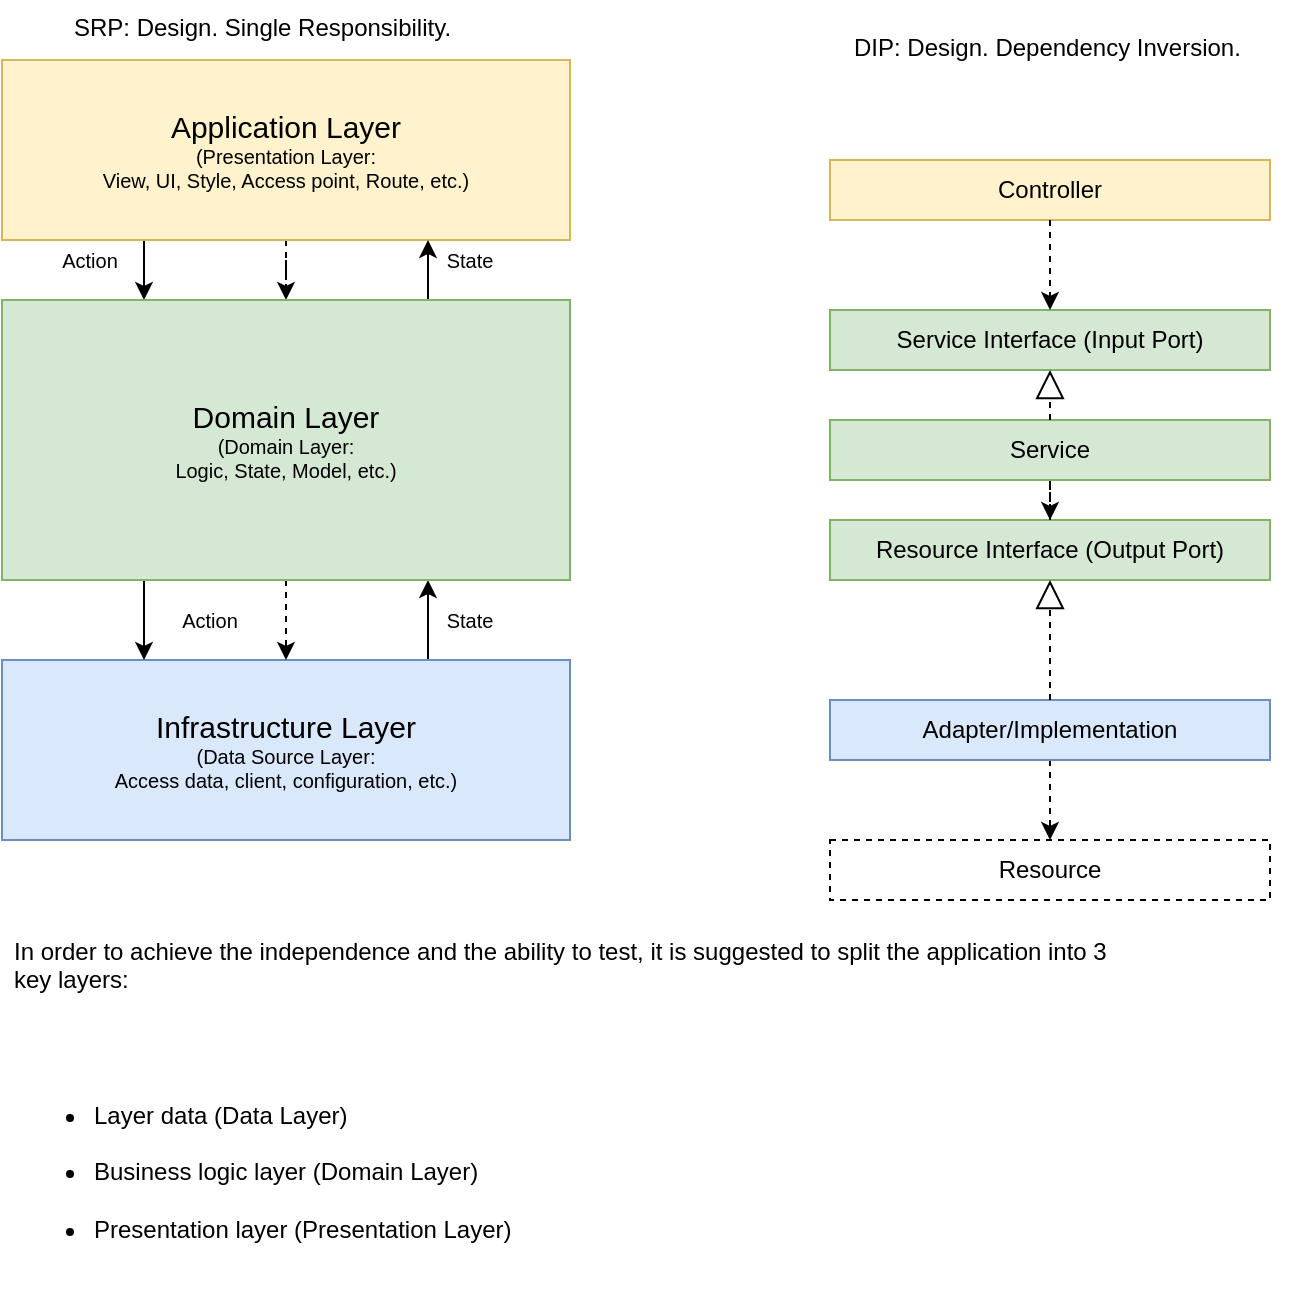 <mxfile version="15.2.7" type="google" pages="4"><diagram id="xt_N5UVWggiaPF8NVmbv" name="Layers"><mxGraphModel dx="995" dy="730" grid="1" gridSize="10" guides="1" tooltips="1" connect="1" arrows="1" fold="1" page="1" pageScale="1" pageWidth="827" pageHeight="1169" math="0" shadow="0"><root><mxCell id="mdsEqGerhkpNmshNayvn-0"/><mxCell id="mdsEqGerhkpNmshNayvn-1" parent="mdsEqGerhkpNmshNayvn-0"/><mxCell id="nj3P4_GdhojwdbULyj5I-1" style="edgeStyle=orthogonalEdgeStyle;rounded=0;orthogonalLoop=1;jettySize=auto;html=1;exitX=0.25;exitY=1;exitDx=0;exitDy=0;entryX=0.25;entryY=0;entryDx=0;entryDy=0;fontSize=10;fontColor=#000000;endArrow=classic;endFill=1;" parent="mdsEqGerhkpNmshNayvn-1" source="mdsEqGerhkpNmshNayvn-2" target="mdsEqGerhkpNmshNayvn-4" edge="1"><mxGeometry relative="1" as="geometry"/></mxCell><mxCell id="Rvn5e6XBJrNfSQ3FfMcw-1" style="edgeStyle=orthogonalEdgeStyle;rounded=0;orthogonalLoop=1;jettySize=auto;html=1;entryX=0.5;entryY=0;entryDx=0;entryDy=0;dashed=1;" parent="mdsEqGerhkpNmshNayvn-1" source="mdsEqGerhkpNmshNayvn-2" target="mdsEqGerhkpNmshNayvn-4" edge="1"><mxGeometry relative="1" as="geometry"/></mxCell><mxCell id="mdsEqGerhkpNmshNayvn-2" value="&lt;font style=&quot;font-size: 15px&quot;&gt;Application Layer&lt;/font&gt;&lt;br&gt;(Presentation Layer:&lt;br&gt;View, UI, Style, Access point, Route, etc.)" style="rounded=0;whiteSpace=wrap;html=1;fontSize=10;fillColor=#fff2cc;strokeColor=#d6b656;" parent="mdsEqGerhkpNmshNayvn-1" vertex="1"><mxGeometry x="46" y="40" width="284" height="90" as="geometry"/></mxCell><mxCell id="nj3P4_GdhojwdbULyj5I-7" style="edgeStyle=orthogonalEdgeStyle;rounded=0;orthogonalLoop=1;jettySize=auto;html=1;exitX=0.75;exitY=0;exitDx=0;exitDy=0;entryX=0.75;entryY=1;entryDx=0;entryDy=0;fontSize=10;fontColor=#000000;endArrow=classic;endFill=1;" parent="mdsEqGerhkpNmshNayvn-1" source="mdsEqGerhkpNmshNayvn-3" target="mdsEqGerhkpNmshNayvn-4" edge="1"><mxGeometry relative="1" as="geometry"/></mxCell><mxCell id="mdsEqGerhkpNmshNayvn-3" value="&lt;span style=&quot;font-size: 15px&quot;&gt;Infrastructure Layer&lt;br&gt;&lt;/span&gt;(Data Source Layer:&lt;br&gt;Access data, client, configuration, etc.)" style="rounded=0;whiteSpace=wrap;html=1;fontSize=10;labelBackgroundColor=none;fillColor=#dae8fc;strokeColor=#6c8ebf;" parent="mdsEqGerhkpNmshNayvn-1" vertex="1"><mxGeometry x="46" y="340" width="284" height="90" as="geometry"/></mxCell><mxCell id="nj3P4_GdhojwdbULyj5I-2" style="edgeStyle=orthogonalEdgeStyle;rounded=0;orthogonalLoop=1;jettySize=auto;html=1;exitX=0.75;exitY=0;exitDx=0;exitDy=0;entryX=0.75;entryY=1;entryDx=0;entryDy=0;fontSize=10;fontColor=#000000;endArrow=classic;endFill=1;" parent="mdsEqGerhkpNmshNayvn-1" source="mdsEqGerhkpNmshNayvn-4" target="mdsEqGerhkpNmshNayvn-2" edge="1"><mxGeometry relative="1" as="geometry"/></mxCell><mxCell id="nj3P4_GdhojwdbULyj5I-6" style="edgeStyle=orthogonalEdgeStyle;rounded=0;orthogonalLoop=1;jettySize=auto;html=1;exitX=0.25;exitY=1;exitDx=0;exitDy=0;entryX=0.25;entryY=0;entryDx=0;entryDy=0;fontSize=10;fontColor=#000000;endArrow=classic;endFill=1;" parent="mdsEqGerhkpNmshNayvn-1" source="mdsEqGerhkpNmshNayvn-4" target="mdsEqGerhkpNmshNayvn-3" edge="1"><mxGeometry relative="1" as="geometry"/></mxCell><mxCell id="Rvn5e6XBJrNfSQ3FfMcw-2" style="edgeStyle=orthogonalEdgeStyle;rounded=0;orthogonalLoop=1;jettySize=auto;html=1;dashed=1;" parent="mdsEqGerhkpNmshNayvn-1" source="mdsEqGerhkpNmshNayvn-4" target="mdsEqGerhkpNmshNayvn-3" edge="1"><mxGeometry relative="1" as="geometry"/></mxCell><mxCell id="mdsEqGerhkpNmshNayvn-4" value="&lt;span style=&quot;font-size: 15px&quot;&gt;Domain Layer&lt;/span&gt;&lt;br&gt;(Domain Layer:&lt;br&gt;Logic, State, Model, etc.)" style="rounded=0;whiteSpace=wrap;html=1;fontSize=10;fillColor=#d5e8d4;strokeColor=#82b366;" parent="mdsEqGerhkpNmshNayvn-1" vertex="1"><mxGeometry x="46" y="160" width="284" height="140" as="geometry"/></mxCell><mxCell id="nj3P4_GdhojwdbULyj5I-3" value="Action" style="text;html=1;strokeColor=none;fillColor=none;align=center;verticalAlign=middle;whiteSpace=wrap;rounded=0;labelBackgroundColor=none;fontSize=10;fontColor=#000000;" parent="mdsEqGerhkpNmshNayvn-1" vertex="1"><mxGeometry x="70" y="130" width="40" height="20" as="geometry"/></mxCell><mxCell id="nj3P4_GdhojwdbULyj5I-5" value="State" style="text;html=1;strokeColor=none;fillColor=none;align=center;verticalAlign=middle;whiteSpace=wrap;rounded=0;labelBackgroundColor=none;fontSize=10;fontColor=#000000;" parent="mdsEqGerhkpNmshNayvn-1" vertex="1"><mxGeometry x="260" y="130" width="40" height="20" as="geometry"/></mxCell><mxCell id="nj3P4_GdhojwdbULyj5I-8" value="Action" style="text;html=1;strokeColor=none;fillColor=none;align=center;verticalAlign=middle;whiteSpace=wrap;rounded=0;labelBackgroundColor=none;fontSize=10;fontColor=#000000;" parent="mdsEqGerhkpNmshNayvn-1" vertex="1"><mxGeometry x="130" y="310" width="40" height="20" as="geometry"/></mxCell><mxCell id="nj3P4_GdhojwdbULyj5I-9" value="State" style="text;html=1;strokeColor=none;fillColor=none;align=center;verticalAlign=middle;whiteSpace=wrap;rounded=0;labelBackgroundColor=none;fontSize=10;fontColor=#000000;" parent="mdsEqGerhkpNmshNayvn-1" vertex="1"><mxGeometry x="260" y="310" width="40" height="20" as="geometry"/></mxCell><mxCell id="Rvn5e6XBJrNfSQ3FfMcw-0" value="&lt;span style=&quot;font-family: &amp;#34;helvetica&amp;#34;&quot;&gt;SRP: Design. Single Responsibility.&lt;/span&gt;" style="text;whiteSpace=wrap;html=1;" parent="mdsEqGerhkpNmshNayvn-1" vertex="1"><mxGeometry x="80" y="10" width="260" height="30" as="geometry"/></mxCell><mxCell id="repbqZJ5-3ryaz84OLQD-0" value="Resource Interface (Output Port)" style="rounded=0;whiteSpace=wrap;html=1;align=center;fillColor=#d5e8d4;strokeColor=#82b366;" parent="mdsEqGerhkpNmshNayvn-1" vertex="1"><mxGeometry x="460" y="270" width="220" height="30" as="geometry"/></mxCell><mxCell id="repbqZJ5-3ryaz84OLQD-5" style="edgeStyle=orthogonalEdgeStyle;rounded=0;orthogonalLoop=1;jettySize=auto;html=1;dashed=1;" parent="mdsEqGerhkpNmshNayvn-1" source="repbqZJ5-3ryaz84OLQD-1" target="repbqZJ5-3ryaz84OLQD-0" edge="1"><mxGeometry relative="1" as="geometry"/></mxCell><mxCell id="repbqZJ5-3ryaz84OLQD-1" value="Service" style="rounded=0;whiteSpace=wrap;html=1;align=center;fillColor=#d5e8d4;strokeColor=#82b366;" parent="mdsEqGerhkpNmshNayvn-1" vertex="1"><mxGeometry x="460" y="220" width="220" height="30" as="geometry"/></mxCell><mxCell id="repbqZJ5-3ryaz84OLQD-7" style="edgeStyle=orthogonalEdgeStyle;rounded=0;orthogonalLoop=1;jettySize=auto;html=1;dashed=1;" parent="mdsEqGerhkpNmshNayvn-1" source="repbqZJ5-3ryaz84OLQD-2" target="repbqZJ5-3ryaz84OLQD-6" edge="1"><mxGeometry relative="1" as="geometry"/></mxCell><mxCell id="repbqZJ5-3ryaz84OLQD-2" value="Adapter/Implementation" style="rounded=0;whiteSpace=wrap;html=1;align=center;fillColor=#dae8fc;strokeColor=#6c8ebf;" parent="mdsEqGerhkpNmshNayvn-1" vertex="1"><mxGeometry x="460" y="360" width="220" height="30" as="geometry"/></mxCell><mxCell id="repbqZJ5-3ryaz84OLQD-4" value="" style="endArrow=block;dashed=1;endFill=0;endSize=12;html=1;entryX=0.5;entryY=1;entryDx=0;entryDy=0;exitX=0.5;exitY=0;exitDx=0;exitDy=0;" parent="mdsEqGerhkpNmshNayvn-1" source="repbqZJ5-3ryaz84OLQD-2" target="repbqZJ5-3ryaz84OLQD-0" edge="1"><mxGeometry width="160" relative="1" as="geometry"><mxPoint x="330" y="290" as="sourcePoint"/><mxPoint x="490" y="290" as="targetPoint"/></mxGeometry></mxCell><mxCell id="repbqZJ5-3ryaz84OLQD-6" value="Resource" style="rounded=0;whiteSpace=wrap;html=1;align=center;dashed=1;" parent="mdsEqGerhkpNmshNayvn-1" vertex="1"><mxGeometry x="460" y="430" width="220" height="30" as="geometry"/></mxCell><mxCell id="repbqZJ5-3ryaz84OLQD-8" value="&lt;span style=&quot;font-family: &amp;#34;helvetica&amp;#34;&quot;&gt;DIP: Design.&amp;nbsp;Dependency Inversion.&lt;/span&gt;" style="text;whiteSpace=wrap;html=1;" parent="mdsEqGerhkpNmshNayvn-1" vertex="1"><mxGeometry x="470" y="20" width="220" height="30" as="geometry"/></mxCell><mxCell id="AM-al_eRyeHVIUSn1uOn-0" value="&lt;p class=&quot;p1&quot;&gt;In order to achieve the independence and the ability to test, it is suggested to split the application into 3 key layers:&lt;/p&gt;&#10;&lt;ul class=&quot;ul1&quot;&gt;&#10;&lt;li class=&quot;li1&quot;&gt;&lt;span class=&quot;s1&quot;&gt;&lt;/span&gt;Layer data (Data Layer)&lt;/li&gt;&#10;&lt;li class=&quot;li1&quot;&gt;&lt;span class=&quot;s1&quot;&gt;&lt;/span&gt;Business logic layer (Domain Layer)&lt;/li&gt;&#10;&lt;li class=&quot;li1&quot;&gt;&lt;span class=&quot;s1&quot;&gt;&lt;/span&gt;Presentation layer (Presentation Layer)&lt;/li&gt;&#10;&lt;/ul&gt;" style="text;whiteSpace=wrap;html=1;" parent="mdsEqGerhkpNmshNayvn-1" vertex="1"><mxGeometry x="50" y="460" width="550" height="200" as="geometry"/></mxCell><mxCell id="MVa66BjugbxgKlI5Eb9a-0" value="Controller" style="rounded=0;whiteSpace=wrap;html=1;align=center;fillColor=#fff2cc;strokeColor=#d6b656;" parent="mdsEqGerhkpNmshNayvn-1" vertex="1"><mxGeometry x="460" y="90" width="220" height="30" as="geometry"/></mxCell><mxCell id="MVa66BjugbxgKlI5Eb9a-1" value="Service Interface (Input Port)" style="rounded=0;whiteSpace=wrap;html=1;align=center;fillColor=#d5e8d4;strokeColor=#82b366;" parent="mdsEqGerhkpNmshNayvn-1" vertex="1"><mxGeometry x="460" y="165" width="220" height="30" as="geometry"/></mxCell><mxCell id="MVa66BjugbxgKlI5Eb9a-2" value="" style="endArrow=block;dashed=1;endFill=0;endSize=12;html=1;entryX=0.5;entryY=1;entryDx=0;entryDy=0;exitX=0.5;exitY=0;exitDx=0;exitDy=0;" parent="mdsEqGerhkpNmshNayvn-1" source="repbqZJ5-3ryaz84OLQD-1" target="MVa66BjugbxgKlI5Eb9a-1" edge="1"><mxGeometry width="160" relative="1" as="geometry"><mxPoint x="580" y="350" as="sourcePoint"/><mxPoint x="580" y="300" as="targetPoint"/></mxGeometry></mxCell><mxCell id="MVa66BjugbxgKlI5Eb9a-3" style="edgeStyle=orthogonalEdgeStyle;rounded=0;orthogonalLoop=1;jettySize=auto;html=1;dashed=1;exitX=0.5;exitY=1;exitDx=0;exitDy=0;entryX=0.5;entryY=0;entryDx=0;entryDy=0;" parent="mdsEqGerhkpNmshNayvn-1" source="MVa66BjugbxgKlI5Eb9a-0" target="MVa66BjugbxgKlI5Eb9a-1" edge="1"><mxGeometry relative="1" as="geometry"><mxPoint x="580" y="240" as="sourcePoint"/><mxPoint x="570" y="130" as="targetPoint"/></mxGeometry></mxCell></root></mxGraphModel></diagram><diagram id="nCCE5b3Do615QaO5pNaE" name="Client-Server"><mxGraphModel dx="995" dy="730" grid="1" gridSize="10" guides="1" tooltips="1" connect="1" arrows="1" fold="1" page="1" pageScale="1" pageWidth="827" pageHeight="1169" math="0" shadow="0"><root><mxCell id="nQv7Pk7exfy4DOGQYSB3-0"/><mxCell id="nQv7Pk7exfy4DOGQYSB3-1" parent="nQv7Pk7exfy4DOGQYSB3-0"/><mxCell id="cWAv073JbevQ5GpPBkLG-1" value="" style="rounded=0;whiteSpace=wrap;html=1;" parent="nQv7Pk7exfy4DOGQYSB3-1" vertex="1"><mxGeometry x="447.5" y="31" width="309" height="410" as="geometry"/></mxCell><mxCell id="cWAv073JbevQ5GpPBkLG-0" value="" style="rounded=0;whiteSpace=wrap;html=1;" parent="nQv7Pk7exfy4DOGQYSB3-1" vertex="1"><mxGeometry x="33.5" y="31" width="309" height="410" as="geometry"/></mxCell><mxCell id="-th81jybdHvG03L0z2dk-0" style="edgeStyle=orthogonalEdgeStyle;rounded=0;orthogonalLoop=1;jettySize=auto;html=1;exitX=0.25;exitY=1;exitDx=0;exitDy=0;entryX=0.25;entryY=0;entryDx=0;entryDy=0;fontSize=10;fontColor=#000000;endArrow=classic;endFill=1;" parent="nQv7Pk7exfy4DOGQYSB3-1" source="-th81jybdHvG03L0z2dk-1" target="-th81jybdHvG03L0z2dk-6" edge="1"><mxGeometry relative="1" as="geometry"/></mxCell><mxCell id="-th81jybdHvG03L0z2dk-1" value="&lt;font style=&quot;font-size: 15px&quot;&gt;Application Layer&lt;/font&gt;&lt;br&gt;Presentation Layer&lt;br&gt;(View, UI, Style, Access point, Route, etc.)" style="rounded=0;whiteSpace=wrap;html=1;fontSize=10;fillColor=#fff2cc;strokeColor=#d6b656;" parent="nQv7Pk7exfy4DOGQYSB3-1" vertex="1"><mxGeometry x="46" y="60" width="284" height="90" as="geometry"/></mxCell><mxCell id="-th81jybdHvG03L0z2dk-2" style="edgeStyle=orthogonalEdgeStyle;rounded=0;orthogonalLoop=1;jettySize=auto;html=1;exitX=0.75;exitY=0;exitDx=0;exitDy=0;entryX=0.75;entryY=1;entryDx=0;entryDy=0;fontSize=10;fontColor=#000000;endArrow=classic;endFill=1;" parent="nQv7Pk7exfy4DOGQYSB3-1" source="-th81jybdHvG03L0z2dk-3" target="-th81jybdHvG03L0z2dk-6" edge="1"><mxGeometry relative="1" as="geometry"/></mxCell><mxCell id="cWAv073JbevQ5GpPBkLG-2" style="edgeStyle=orthogonalEdgeStyle;rounded=0;orthogonalLoop=1;jettySize=auto;html=1;exitX=1;exitY=0.25;exitDx=0;exitDy=0;entryX=0;entryY=0.25;entryDx=0;entryDy=0;fontSize=10;fontColor=#000000;endArrow=classic;endFill=1;" parent="nQv7Pk7exfy4DOGQYSB3-1" source="-th81jybdHvG03L0z2dk-3" edge="1"><mxGeometry relative="1" as="geometry"><mxPoint x="460" y="362.5" as="targetPoint"/></mxGeometry></mxCell><mxCell id="-th81jybdHvG03L0z2dk-3" value="&lt;span style=&quot;font-size: 15px&quot;&gt;Infrastructure Layer&lt;br&gt;&lt;/span&gt;Data Source Layer&lt;br&gt;(Access data, client, etc.)" style="rounded=0;whiteSpace=wrap;html=1;fontSize=10;labelBackgroundColor=none;fillColor=#dae8fc;strokeColor=#6c8ebf;" parent="nQv7Pk7exfy4DOGQYSB3-1" vertex="1"><mxGeometry x="46" y="340" width="284" height="90" as="geometry"/></mxCell><mxCell id="-th81jybdHvG03L0z2dk-4" style="edgeStyle=orthogonalEdgeStyle;rounded=0;orthogonalLoop=1;jettySize=auto;html=1;exitX=0.75;exitY=0;exitDx=0;exitDy=0;entryX=0.75;entryY=1;entryDx=0;entryDy=0;fontSize=10;fontColor=#000000;endArrow=classic;endFill=1;" parent="nQv7Pk7exfy4DOGQYSB3-1" source="-th81jybdHvG03L0z2dk-6" target="-th81jybdHvG03L0z2dk-1" edge="1"><mxGeometry relative="1" as="geometry"/></mxCell><mxCell id="-th81jybdHvG03L0z2dk-5" style="edgeStyle=orthogonalEdgeStyle;rounded=0;orthogonalLoop=1;jettySize=auto;html=1;exitX=0.25;exitY=1;exitDx=0;exitDy=0;entryX=0.25;entryY=0;entryDx=0;entryDy=0;fontSize=10;fontColor=#000000;endArrow=classic;endFill=1;" parent="nQv7Pk7exfy4DOGQYSB3-1" source="-th81jybdHvG03L0z2dk-6" target="-th81jybdHvG03L0z2dk-3" edge="1"><mxGeometry relative="1" as="geometry"/></mxCell><mxCell id="-th81jybdHvG03L0z2dk-6" value="&lt;span style=&quot;font-size: 15px&quot;&gt;Domain Layer&lt;/span&gt;&lt;br&gt;Domain Layer&lt;br&gt;(Logic, State, Model, etc.)" style="rounded=0;whiteSpace=wrap;html=1;fontSize=10;fillColor=#d5e8d4;strokeColor=#82b366;" parent="nQv7Pk7exfy4DOGQYSB3-1" vertex="1"><mxGeometry x="46" y="200" width="284" height="90" as="geometry"/></mxCell><mxCell id="-th81jybdHvG03L0z2dk-7" value="Action" style="text;html=1;strokeColor=none;fillColor=none;align=center;verticalAlign=middle;whiteSpace=wrap;rounded=0;labelBackgroundColor=none;fontSize=10;fontColor=#000000;" parent="nQv7Pk7exfy4DOGQYSB3-1" vertex="1"><mxGeometry x="120" y="170" width="40" height="20" as="geometry"/></mxCell><mxCell id="-th81jybdHvG03L0z2dk-8" value="State" style="text;html=1;strokeColor=none;fillColor=none;align=center;verticalAlign=middle;whiteSpace=wrap;rounded=0;labelBackgroundColor=none;fontSize=10;fontColor=#000000;" parent="nQv7Pk7exfy4DOGQYSB3-1" vertex="1"><mxGeometry x="260" y="170" width="40" height="20" as="geometry"/></mxCell><mxCell id="-th81jybdHvG03L0z2dk-9" value="Action" style="text;html=1;strokeColor=none;fillColor=none;align=center;verticalAlign=middle;whiteSpace=wrap;rounded=0;labelBackgroundColor=none;fontSize=10;fontColor=#000000;" parent="nQv7Pk7exfy4DOGQYSB3-1" vertex="1"><mxGeometry x="120" y="310" width="40" height="20" as="geometry"/></mxCell><mxCell id="-th81jybdHvG03L0z2dk-10" value="State" style="text;html=1;strokeColor=none;fillColor=none;align=center;verticalAlign=middle;whiteSpace=wrap;rounded=0;labelBackgroundColor=none;fontSize=10;fontColor=#000000;" parent="nQv7Pk7exfy4DOGQYSB3-1" vertex="1"><mxGeometry x="260" y="310" width="40" height="20" as="geometry"/></mxCell><mxCell id="-th81jybdHvG03L0z2dk-11" style="edgeStyle=orthogonalEdgeStyle;rounded=0;orthogonalLoop=1;jettySize=auto;html=1;exitX=0.25;exitY=1;exitDx=0;exitDy=0;entryX=0.25;entryY=0;entryDx=0;entryDy=0;fontSize=10;fontColor=#000000;endArrow=classic;endFill=1;" parent="nQv7Pk7exfy4DOGQYSB3-1" target="-th81jybdHvG03L0z2dk-17" edge="1"><mxGeometry relative="1" as="geometry"><mxPoint x="531" y="150" as="sourcePoint"/></mxGeometry></mxCell><mxCell id="-th81jybdHvG03L0z2dk-13" style="edgeStyle=orthogonalEdgeStyle;rounded=0;orthogonalLoop=1;jettySize=auto;html=1;exitX=0.75;exitY=0;exitDx=0;exitDy=0;entryX=0.75;entryY=1;entryDx=0;entryDy=0;fontSize=10;fontColor=#000000;endArrow=classic;endFill=1;" parent="nQv7Pk7exfy4DOGQYSB3-1" target="-th81jybdHvG03L0z2dk-17" edge="1"><mxGeometry relative="1" as="geometry"><mxPoint x="673" y="340" as="sourcePoint"/></mxGeometry></mxCell><mxCell id="cWAv073JbevQ5GpPBkLG-3" style="edgeStyle=orthogonalEdgeStyle;rounded=0;orthogonalLoop=1;jettySize=auto;html=1;exitX=0;exitY=0.75;exitDx=0;exitDy=0;entryX=1;entryY=0.75;entryDx=0;entryDy=0;fontSize=10;fontColor=#000000;endArrow=classic;endFill=1;" parent="nQv7Pk7exfy4DOGQYSB3-1" target="-th81jybdHvG03L0z2dk-3" edge="1"><mxGeometry relative="1" as="geometry"><mxPoint x="460" y="407.5" as="sourcePoint"/></mxGeometry></mxCell><mxCell id="-th81jybdHvG03L0z2dk-15" style="edgeStyle=orthogonalEdgeStyle;rounded=0;orthogonalLoop=1;jettySize=auto;html=1;exitX=0.75;exitY=0;exitDx=0;exitDy=0;entryX=0.75;entryY=1;entryDx=0;entryDy=0;fontSize=10;fontColor=#000000;endArrow=classic;endFill=1;" parent="nQv7Pk7exfy4DOGQYSB3-1" source="-th81jybdHvG03L0z2dk-17" edge="1"><mxGeometry relative="1" as="geometry"><mxPoint x="673" y="150" as="targetPoint"/></mxGeometry></mxCell><mxCell id="-th81jybdHvG03L0z2dk-16" style="edgeStyle=orthogonalEdgeStyle;rounded=0;orthogonalLoop=1;jettySize=auto;html=1;exitX=0.25;exitY=1;exitDx=0;exitDy=0;entryX=0.25;entryY=0;entryDx=0;entryDy=0;fontSize=10;fontColor=#000000;endArrow=classic;endFill=1;" parent="nQv7Pk7exfy4DOGQYSB3-1" source="-th81jybdHvG03L0z2dk-17" edge="1"><mxGeometry relative="1" as="geometry"><mxPoint x="531" y="340" as="targetPoint"/></mxGeometry></mxCell><mxCell id="-th81jybdHvG03L0z2dk-17" value="&lt;span style=&quot;font-size: 15px&quot;&gt;Domain Layer&lt;/span&gt;&lt;br&gt;Domain Layer&lt;br&gt;(Logic, State, Model, etc.)" style="rounded=0;whiteSpace=wrap;html=1;fontSize=10;fillColor=#d5e8d4;strokeColor=#82b366;" parent="nQv7Pk7exfy4DOGQYSB3-1" vertex="1"><mxGeometry x="460" y="200" width="284" height="90" as="geometry"/></mxCell><mxCell id="-th81jybdHvG03L0z2dk-18" value="State" style="text;html=1;strokeColor=none;fillColor=none;align=center;verticalAlign=middle;whiteSpace=wrap;rounded=0;labelBackgroundColor=none;fontSize=10;fontColor=#000000;" parent="nQv7Pk7exfy4DOGQYSB3-1" vertex="1"><mxGeometry x="534" y="170" width="40" height="20" as="geometry"/></mxCell><mxCell id="-th81jybdHvG03L0z2dk-19" value="Action" style="text;html=1;strokeColor=none;fillColor=none;align=center;verticalAlign=middle;whiteSpace=wrap;rounded=0;labelBackgroundColor=none;fontSize=10;fontColor=#000000;" parent="nQv7Pk7exfy4DOGQYSB3-1" vertex="1"><mxGeometry x="674" y="170" width="40" height="20" as="geometry"/></mxCell><mxCell id="-th81jybdHvG03L0z2dk-20" value="State" style="text;html=1;strokeColor=none;fillColor=none;align=center;verticalAlign=middle;whiteSpace=wrap;rounded=0;labelBackgroundColor=none;fontSize=10;fontColor=#000000;" parent="nQv7Pk7exfy4DOGQYSB3-1" vertex="1"><mxGeometry x="534" y="310" width="40" height="20" as="geometry"/></mxCell><mxCell id="-th81jybdHvG03L0z2dk-21" value="Action" style="text;html=1;strokeColor=none;fillColor=none;align=center;verticalAlign=middle;whiteSpace=wrap;rounded=0;labelBackgroundColor=none;fontSize=10;fontColor=#000000;" parent="nQv7Pk7exfy4DOGQYSB3-1" vertex="1"><mxGeometry x="674" y="310" width="40" height="20" as="geometry"/></mxCell><mxCell id="cWAv073JbevQ5GpPBkLG-17" value="&lt;font style=&quot;font-size: 15px&quot;&gt;Application Layer&lt;/font&gt;&lt;br&gt;Presentation Layer&lt;br&gt;(View, UI, Style, Access point, Route, etc.)" style="rounded=0;whiteSpace=wrap;html=1;fontSize=10;fillColor=#fff2cc;strokeColor=#d6b656;" parent="nQv7Pk7exfy4DOGQYSB3-1" vertex="1"><mxGeometry x="460" y="340" width="284" height="90" as="geometry"/></mxCell><mxCell id="cWAv073JbevQ5GpPBkLG-18" value="&lt;span style=&quot;font-size: 15px&quot;&gt;Infrastructure Layer&lt;br&gt;&lt;/span&gt;Data Source Layer&lt;br&gt;(Access data, client, etc.)" style="rounded=0;whiteSpace=wrap;html=1;fontSize=10;labelBackgroundColor=none;fillColor=#dae8fc;strokeColor=#6c8ebf;" parent="nQv7Pk7exfy4DOGQYSB3-1" vertex="1"><mxGeometry x="460" y="60" width="284" height="90" as="geometry"/></mxCell><mxCell id="cWAv073JbevQ5GpPBkLG-19" value="Request" style="text;html=1;strokeColor=none;fillColor=none;align=center;verticalAlign=middle;whiteSpace=wrap;rounded=0;labelBackgroundColor=none;fontSize=10;fontColor=#000000;" parent="nQv7Pk7exfy4DOGQYSB3-1" vertex="1"><mxGeometry x="374" y="340" width="40" height="20" as="geometry"/></mxCell><mxCell id="cWAv073JbevQ5GpPBkLG-20" value="Response" style="text;html=1;strokeColor=none;fillColor=none;align=center;verticalAlign=middle;whiteSpace=wrap;rounded=0;labelBackgroundColor=none;fontSize=10;fontColor=#000000;" parent="nQv7Pk7exfy4DOGQYSB3-1" vertex="1"><mxGeometry x="374" y="390" width="40" height="20" as="geometry"/></mxCell><mxCell id="cWAv073JbevQ5GpPBkLG-21" value="Client" style="text;html=1;strokeColor=none;fillColor=none;align=center;verticalAlign=middle;whiteSpace=wrap;rounded=0;labelBackgroundColor=none;fontSize=14;fontColor=#000000;" parent="nQv7Pk7exfy4DOGQYSB3-1" vertex="1"><mxGeometry x="160" y="31" width="40" height="20" as="geometry"/></mxCell><mxCell id="cWAv073JbevQ5GpPBkLG-22" value="Server" style="text;html=1;strokeColor=none;fillColor=none;align=center;verticalAlign=middle;whiteSpace=wrap;rounded=0;labelBackgroundColor=none;fontSize=14;fontColor=#000000;" parent="nQv7Pk7exfy4DOGQYSB3-1" vertex="1"><mxGeometry x="584" y="31" width="40" height="20" as="geometry"/></mxCell></root></mxGraphModel></diagram><diagram id="Ie9xryEOCa8LrZGR1Wv4" name="Architecture"><mxGraphModel dx="1128" dy="690" grid="1" gridSize="10" guides="1" tooltips="1" connect="1" arrows="1" fold="1" page="1" pageScale="1" pageWidth="827" pageHeight="1169" math="0" shadow="0"><root><mxCell id="0ovJlQAhYJx5EZZQrCID-0"/><mxCell id="0ovJlQAhYJx5EZZQrCID-1" parent="0ovJlQAhYJx5EZZQrCID-0"/><mxCell id="R5qUB2cTTxKzifjUUXyS-0" value="" style="rounded=0;whiteSpace=wrap;html=1;" parent="0ovJlQAhYJx5EZZQrCID-1" vertex="1"><mxGeometry x="674" y="110" width="370" height="410" as="geometry"/></mxCell><mxCell id="A3PeqJgnt9i4TnR4BwU6-10" value="" style="rounded=0;whiteSpace=wrap;html=1;fontSize=10;fillColor=#dae8fc;strokeColor=#6c8ebf;" parent="0ovJlQAhYJx5EZZQrCID-1" vertex="1"><mxGeometry x="684" y="151" width="349" height="110" as="geometry"/></mxCell><mxCell id="R5qUB2cTTxKzifjUUXyS-1" value="" style="rounded=0;whiteSpace=wrap;html=1;" parent="0ovJlQAhYJx5EZZQrCID-1" vertex="1"><mxGeometry x="310" y="110" width="319" height="410" as="geometry"/></mxCell><mxCell id="A3PeqJgnt9i4TnR4BwU6-8" value="" style="rounded=0;whiteSpace=wrap;html=1;fontSize=10;fillColor=#fff2cc;strokeColor=#d6b656;" parent="0ovJlQAhYJx5EZZQrCID-1" vertex="1"><mxGeometry x="330" y="150" width="284" height="110" as="geometry"/></mxCell><mxCell id="A3PeqJgnt9i4TnR4BwU6-5" value="" style="rounded=0;whiteSpace=wrap;html=1;fontSize=10;labelBackgroundColor=none;fillColor=#dae8fc;strokeColor=#6c8ebf;" parent="0ovJlQAhYJx5EZZQrCID-1" vertex="1"><mxGeometry x="330" y="400" width="284" height="110" as="geometry"/></mxCell><mxCell id="A3PeqJgnt9i4TnR4BwU6-4" value="" style="rounded=0;whiteSpace=wrap;html=1;fontSize=10;fillColor=#fff2cc;strokeColor=#d6b656;" parent="0ovJlQAhYJx5EZZQrCID-1" vertex="1"><mxGeometry x="684" y="400" width="350" height="110" as="geometry"/></mxCell><mxCell id="A3PeqJgnt9i4TnR4BwU6-3" value="" style="rounded=0;whiteSpace=wrap;html=1;fontSize=10;fillColor=#d5e8d4;strokeColor=#82b366;" parent="0ovJlQAhYJx5EZZQrCID-1" vertex="1"><mxGeometry x="684" y="270" width="350" height="120" as="geometry"/></mxCell><mxCell id="A3PeqJgnt9i4TnR4BwU6-1" value="" style="rounded=0;whiteSpace=wrap;html=1;fontSize=10;fillColor=#d5e8d4;strokeColor=#82b366;" parent="0ovJlQAhYJx5EZZQrCID-1" vertex="1"><mxGeometry x="330" y="270" width="284" height="120" as="geometry"/></mxCell><mxCell id="R5qUB2cTTxKzifjUUXyS-27" value="" style="rounded=0;whiteSpace=wrap;html=1;fillColor=#f5f5f5;strokeColor=#666666;fontColor=#333333;" parent="0ovJlQAhYJx5EZZQrCID-1" vertex="1"><mxGeometry x="674" y="530" width="370" height="130" as="geometry"/></mxCell><mxCell id="R5qUB2cTTxKzifjUUXyS-2" style="edgeStyle=orthogonalEdgeStyle;rounded=0;orthogonalLoop=1;jettySize=auto;html=1;exitX=1;exitY=0.5;exitDx=0;exitDy=0;entryX=0;entryY=0.5;entryDx=0;entryDy=0;" parent="0ovJlQAhYJx5EZZQrCID-1" source="R5qUB2cTTxKzifjUUXyS-3" target="R5qUB2cTTxKzifjUUXyS-10" edge="1"><mxGeometry relative="1" as="geometry"><mxPoint x="923" y="350" as="targetPoint"/></mxGeometry></mxCell><mxCell id="R5qUB2cTTxKzifjUUXyS-3" value="Service" style="whiteSpace=wrap;html=1;aspect=fixed;" parent="0ovJlQAhYJx5EZZQrCID-1" vertex="1"><mxGeometry x="792" y="287" width="92" height="92" as="geometry"/></mxCell><mxCell id="R5qUB2cTTxKzifjUUXyS-5" style="edgeStyle=orthogonalEdgeStyle;rounded=0;orthogonalLoop=1;jettySize=auto;html=1;exitX=1;exitY=0.5;exitDx=0;exitDy=0;entryX=0.5;entryY=1;entryDx=0;entryDy=0;" parent="0ovJlQAhYJx5EZZQrCID-1" source="R5qUB2cTTxKzifjUUXyS-6" target="R5qUB2cTTxKzifjUUXyS-10" edge="1"><mxGeometry relative="1" as="geometry"/></mxCell><mxCell id="8bqosNJY7J8yoPCFkn97-13" style="edgeStyle=orthogonalEdgeStyle;rounded=0;orthogonalLoop=1;jettySize=auto;html=1;exitX=0.5;exitY=0;exitDx=0;exitDy=0;entryX=0.5;entryY=1;entryDx=0;entryDy=0;fontSize=10;endArrow=classic;endFill=1;" parent="0ovJlQAhYJx5EZZQrCID-1" source="R5qUB2cTTxKzifjUUXyS-6" target="R5qUB2cTTxKzifjUUXyS-3" edge="1"><mxGeometry relative="1" as="geometry"/></mxCell><mxCell id="R5qUB2cTTxKzifjUUXyS-6" value="Controller" style="whiteSpace=wrap;html=1;aspect=fixed;" parent="0ovJlQAhYJx5EZZQrCID-1" vertex="1"><mxGeometry x="803" y="420" width="70" height="70" as="geometry"/></mxCell><mxCell id="R5qUB2cTTxKzifjUUXyS-7" style="edgeStyle=orthogonalEdgeStyle;rounded=0;orthogonalLoop=1;jettySize=auto;html=1;entryX=0.5;entryY=0;entryDx=0;entryDy=0;exitX=0;exitY=0.75;exitDx=0;exitDy=0;" parent="0ovJlQAhYJx5EZZQrCID-1" source="R5qUB2cTTxKzifjUUXyS-9" target="R5qUB2cTTxKzifjUUXyS-3" edge="1"><mxGeometry relative="1" as="geometry"><mxPoint x="840" y="280" as="targetPoint"/></mxGeometry></mxCell><mxCell id="R5qUB2cTTxKzifjUUXyS-8" style="edgeStyle=orthogonalEdgeStyle;rounded=0;orthogonalLoop=1;jettySize=auto;html=1;exitX=1;exitY=0.75;exitDx=0;exitDy=0;entryX=0.5;entryY=0;entryDx=0;entryDy=0;" parent="0ovJlQAhYJx5EZZQrCID-1" source="R5qUB2cTTxKzifjUUXyS-9" target="R5qUB2cTTxKzifjUUXyS-10" edge="1"><mxGeometry relative="1" as="geometry"/></mxCell><mxCell id="stK-ZAsGIsiQ-Tf2UdRL-2" style="edgeStyle=orthogonalEdgeStyle;rounded=0;orthogonalLoop=1;jettySize=auto;html=1;entryX=0;entryY=0.5;entryDx=0;entryDy=0;exitX=1;exitY=0.25;exitDx=0;exitDy=0;" edge="1" parent="0ovJlQAhYJx5EZZQrCID-1" source="stK-ZAsGIsiQ-Tf2UdRL-11" target="stK-ZAsGIsiQ-Tf2UdRL-1"><mxGeometry relative="1" as="geometry"/></mxCell><mxCell id="stK-ZAsGIsiQ-Tf2UdRL-5" style="edgeStyle=orthogonalEdgeStyle;rounded=0;orthogonalLoop=1;jettySize=auto;html=1;entryX=0;entryY=0.5;entryDx=0;entryDy=0;entryPerimeter=0;" edge="1" parent="0ovJlQAhYJx5EZZQrCID-1" source="R5qUB2cTTxKzifjUUXyS-9" target="stK-ZAsGIsiQ-Tf2UdRL-16"><mxGeometry relative="1" as="geometry"><mxPoint x="1110" y="265" as="targetPoint"/><Array as="points"><mxPoint x="1070" y="216"/><mxPoint x="1070" y="290"/></Array></mxGeometry></mxCell><mxCell id="R5qUB2cTTxKzifjUUXyS-9" value="Repository&lt;br&gt;(Data Acces)" style="whiteSpace=wrap;html=1;aspect=fixed;" parent="0ovJlQAhYJx5EZZQrCID-1" vertex="1"><mxGeometry x="881" y="180" width="70" height="70" as="geometry"/></mxCell><mxCell id="R5qUB2cTTxKzifjUUXyS-10" value="Model&lt;br&gt;(Domain &lt;br&gt;Model)" style="whiteSpace=wrap;html=1;aspect=fixed;" parent="0ovJlQAhYJx5EZZQrCID-1" vertex="1"><mxGeometry x="933" y="289" width="88" height="88" as="geometry"/></mxCell><mxCell id="R5qUB2cTTxKzifjUUXyS-11" style="edgeStyle=orthogonalEdgeStyle;rounded=0;orthogonalLoop=1;jettySize=auto;html=1;exitX=1;exitY=0.5;exitDx=0;exitDy=0;" parent="0ovJlQAhYJx5EZZQrCID-1" source="R5qUB2cTTxKzifjUUXyS-12" target="R5qUB2cTTxKzifjUUXyS-29" edge="1"><mxGeometry relative="1" as="geometry"/></mxCell><mxCell id="R5qUB2cTTxKzifjUUXyS-24" style="edgeStyle=orthogonalEdgeStyle;rounded=0;orthogonalLoop=1;jettySize=auto;html=1;exitX=0.5;exitY=1;exitDx=0;exitDy=0;entryX=0;entryY=0.5;entryDx=0;entryDy=0;" parent="0ovJlQAhYJx5EZZQrCID-1" source="R5qUB2cTTxKzifjUUXyS-12" target="R5qUB2cTTxKzifjUUXyS-23" edge="1"><mxGeometry relative="1" as="geometry"/></mxCell><mxCell id="R5qUB2cTTxKzifjUUXyS-12" value="Client&lt;br&gt;(API Client)" style="whiteSpace=wrap;html=1;aspect=fixed;" parent="0ovJlQAhYJx5EZZQrCID-1" vertex="1"><mxGeometry x="509" y="410" width="90" height="90" as="geometry"/></mxCell><mxCell id="R5qUB2cTTxKzifjUUXyS-13" style="edgeStyle=orthogonalEdgeStyle;rounded=0;orthogonalLoop=1;jettySize=auto;html=1;exitX=0.5;exitY=1;exitDx=0;exitDy=0;entryX=0.5;entryY=0;entryDx=0;entryDy=0;" parent="0ovJlQAhYJx5EZZQrCID-1" source="R5qUB2cTTxKzifjUUXyS-15" target="R5qUB2cTTxKzifjUUXyS-12" edge="1"><mxGeometry relative="1" as="geometry"/></mxCell><mxCell id="R5qUB2cTTxKzifjUUXyS-14" style="edgeStyle=orthogonalEdgeStyle;rounded=0;orthogonalLoop=1;jettySize=auto;html=1;exitX=0;exitY=0.5;exitDx=0;exitDy=0;entryX=1;entryY=0.5;entryDx=0;entryDy=0;" parent="0ovJlQAhYJx5EZZQrCID-1" source="R5qUB2cTTxKzifjUUXyS-15" target="R5qUB2cTTxKzifjUUXyS-20" edge="1"><mxGeometry relative="1" as="geometry"><mxPoint x="469" y="325" as="targetPoint"/></mxGeometry></mxCell><mxCell id="R5qUB2cTTxKzifjUUXyS-15" value="Hook&lt;br&gt;&lt;span style=&quot;font-family: &amp;#34;helvetica&amp;#34;&quot;&gt;(State logic)&lt;/span&gt;" style="whiteSpace=wrap;html=1;aspect=fixed;" parent="0ovJlQAhYJx5EZZQrCID-1" vertex="1"><mxGeometry x="509" y="289" width="90" height="90" as="geometry"/></mxCell><mxCell id="R5qUB2cTTxKzifjUUXyS-16" style="edgeStyle=orthogonalEdgeStyle;rounded=0;orthogonalLoop=1;jettySize=auto;html=1;exitX=0.5;exitY=1;exitDx=0;exitDy=0;entryX=0.5;entryY=0;entryDx=0;entryDy=0;" parent="0ovJlQAhYJx5EZZQrCID-1" source="R5qUB2cTTxKzifjUUXyS-17" target="R5qUB2cTTxKzifjUUXyS-15" edge="1"><mxGeometry relative="1" as="geometry"/></mxCell><mxCell id="R5qUB2cTTxKzifjUUXyS-17" value="Component" style="whiteSpace=wrap;html=1;aspect=fixed;" parent="0ovJlQAhYJx5EZZQrCID-1" vertex="1"><mxGeometry x="509" y="160" width="90" height="90" as="geometry"/></mxCell><mxCell id="R5qUB2cTTxKzifjUUXyS-18" style="edgeStyle=orthogonalEdgeStyle;rounded=0;orthogonalLoop=1;jettySize=auto;html=1;exitX=0;exitY=0.5;exitDx=0;exitDy=0;entryX=0.5;entryY=1;entryDx=0;entryDy=0;" parent="0ovJlQAhYJx5EZZQrCID-1" source="R5qUB2cTTxKzifjUUXyS-12" target="R5qUB2cTTxKzifjUUXyS-20" edge="1"><mxGeometry relative="1" as="geometry"><mxPoint x="419" y="360" as="targetPoint"/></mxGeometry></mxCell><mxCell id="R5qUB2cTTxKzifjUUXyS-19" style="edgeStyle=orthogonalEdgeStyle;rounded=0;orthogonalLoop=1;jettySize=auto;html=1;entryX=0.5;entryY=0;entryDx=0;entryDy=0;" parent="0ovJlQAhYJx5EZZQrCID-1" source="R5qUB2cTTxKzifjUUXyS-17" target="R5qUB2cTTxKzifjUUXyS-20" edge="1"><mxGeometry relative="1" as="geometry"/></mxCell><mxCell id="R5qUB2cTTxKzifjUUXyS-20" value="Model&lt;br&gt;(Domain Model)" style="whiteSpace=wrap;html=1;aspect=fixed;" parent="0ovJlQAhYJx5EZZQrCID-1" vertex="1"><mxGeometry x="350" y="289" width="90" height="90" as="geometry"/></mxCell><mxCell id="R5qUB2cTTxKzifjUUXyS-21" value="Client (Frontend)" style="text;html=1;strokeColor=none;fillColor=none;align=center;verticalAlign=middle;whiteSpace=wrap;rounded=0;" parent="0ovJlQAhYJx5EZZQrCID-1" vertex="1"><mxGeometry x="454.5" y="120" width="40" height="20" as="geometry"/></mxCell><mxCell id="R5qUB2cTTxKzifjUUXyS-22" value="Server (Backend)" style="text;html=1;strokeColor=none;fillColor=none;align=center;verticalAlign=middle;whiteSpace=wrap;rounded=0;" parent="0ovJlQAhYJx5EZZQrCID-1" vertex="1"><mxGeometry x="833" y="120" width="40" height="20" as="geometry"/></mxCell><mxCell id="8bqosNJY7J8yoPCFkn97-1" style="edgeStyle=orthogonalEdgeStyle;rounded=0;orthogonalLoop=1;jettySize=auto;html=1;exitX=0;exitY=0.25;exitDx=0;exitDy=0;fontSize=10;dashed=1;endArrow=open;endFill=0;" parent="0ovJlQAhYJx5EZZQrCID-1" source="R5qUB2cTTxKzifjUUXyS-23" target="8bqosNJY7J8yoPCFkn97-0" edge="1"><mxGeometry relative="1" as="geometry"/></mxCell><mxCell id="R5qUB2cTTxKzifjUUXyS-23" value="Keycloak" style="whiteSpace=wrap;html=1;aspect=fixed;" parent="0ovJlQAhYJx5EZZQrCID-1" vertex="1"><mxGeometry x="792" y="550" width="70" height="70" as="geometry"/></mxCell><mxCell id="R5qUB2cTTxKzifjUUXyS-26" value="&lt;span style=&quot;font-family: arial, sans-serif; font-size: 14px; font-style: normal; font-weight: 400; letter-spacing: normal; text-indent: 0px; text-transform: none; word-spacing: 0px; display: inline; float: none;&quot;&gt;Auth Server&lt;br&gt;(Identity and Access Management Server)&lt;/span&gt;" style="text;whiteSpace=wrap;html=1;align=center;" parent="0ovJlQAhYJx5EZZQrCID-1" vertex="1"><mxGeometry x="719" y="620" width="280" height="30" as="geometry"/></mxCell><mxCell id="8bqosNJY7J8yoPCFkn97-9" style="edgeStyle=orthogonalEdgeStyle;rounded=0;orthogonalLoop=1;jettySize=auto;html=1;entryX=0;entryY=0.5;entryDx=0;entryDy=0;fontSize=10;endArrow=classic;endFill=1;" parent="0ovJlQAhYJx5EZZQrCID-1" source="R5qUB2cTTxKzifjUUXyS-29" target="R5qUB2cTTxKzifjUUXyS-6" edge="1"><mxGeometry relative="1" as="geometry"/></mxCell><mxCell id="8bqosNJY7J8yoPCFkn97-12" style="edgeStyle=orthogonalEdgeStyle;rounded=0;orthogonalLoop=1;jettySize=auto;html=1;exitX=0.5;exitY=1;exitDx=0;exitDy=0;entryX=0.5;entryY=0;entryDx=0;entryDy=0;fontSize=10;endArrow=openThin;endFill=0;dashed=1;" parent="0ovJlQAhYJx5EZZQrCID-1" source="R5qUB2cTTxKzifjUUXyS-29" target="8bqosNJY7J8yoPCFkn97-0" edge="1"><mxGeometry relative="1" as="geometry"/></mxCell><mxCell id="R5qUB2cTTxKzifjUUXyS-29" value="Middleware" style="rounded=0;whiteSpace=wrap;html=1;" parent="0ovJlQAhYJx5EZZQrCID-1" vertex="1"><mxGeometry x="704" y="420" width="66" height="70" as="geometry"/></mxCell><mxCell id="8bqosNJY7J8yoPCFkn97-0" value="Public Key" style="text;html=1;strokeColor=none;fillColor=none;align=center;verticalAlign=middle;whiteSpace=wrap;rounded=0;fontSize=10;" parent="0ovJlQAhYJx5EZZQrCID-1" vertex="1"><mxGeometry x="707" y="560" width="60" height="18" as="geometry"/></mxCell><mxCell id="A3PeqJgnt9i4TnR4BwU6-6" value="&lt;div style=&quot;text-align: center&quot;&gt;&lt;span style=&quot;font-size: 12px&quot;&gt;&lt;font face=&quot;helvetica&quot;&gt;infrastructure&lt;/font&gt;&lt;/span&gt;&lt;/div&gt;" style="text;whiteSpace=wrap;html=1;fontSize=10;" parent="0ovJlQAhYJx5EZZQrCID-1" vertex="1"><mxGeometry x="334" y="450" width="140" height="50" as="geometry"/></mxCell><mxCell id="A3PeqJgnt9i4TnR4BwU6-7" value="&lt;font face=&quot;helvetica&quot;&gt;&lt;span style=&quot;font-size: 12px&quot;&gt;Application&lt;/span&gt;&lt;/font&gt;" style="text;whiteSpace=wrap;html=1;fontSize=10;align=right;" parent="0ovJlQAhYJx5EZZQrCID-1" vertex="1"><mxGeometry x="881" y="480" width="140" height="30" as="geometry"/></mxCell><mxCell id="A3PeqJgnt9i4TnR4BwU6-11" value="&lt;font face=&quot;helvetica&quot;&gt;&lt;span style=&quot;font-size: 12px&quot;&gt;Domain&lt;/span&gt;&lt;/font&gt;" style="text;whiteSpace=wrap;html=1;fontSize=10;align=left;" parent="0ovJlQAhYJx5EZZQrCID-1" vertex="1"><mxGeometry x="693" y="280" width="61" height="40" as="geometry"/></mxCell><mxCell id="A3PeqJgnt9i4TnR4BwU6-12" value="&lt;font face=&quot;helvetica&quot;&gt;&lt;span style=&quot;font-size: 12px&quot;&gt;Domain&lt;/span&gt;&lt;/font&gt;" style="text;whiteSpace=wrap;html=1;fontSize=10;align=center;" parent="0ovJlQAhYJx5EZZQrCID-1" vertex="1"><mxGeometry x="424" y="270" width="100" height="40" as="geometry"/></mxCell><mxCell id="A3PeqJgnt9i4TnR4BwU6-13" value="&lt;div&gt;&lt;font face=&quot;helvetica&quot;&gt;&lt;span style=&quot;font-size: 12px&quot;&gt;Application&lt;/span&gt;&lt;/font&gt;&lt;/div&gt;&lt;div&gt;&lt;font face=&quot;helvetica&quot;&gt;&lt;span style=&quot;font-size: 12px&quot;&gt;(UI)&lt;/span&gt;&lt;/font&gt;&lt;/div&gt;" style="text;whiteSpace=wrap;html=1;fontSize=10;align=left;" parent="0ovJlQAhYJx5EZZQrCID-1" vertex="1"><mxGeometry x="334" y="151" width="140" height="40" as="geometry"/></mxCell><mxCell id="A3PeqJgnt9i4TnR4BwU6-14" value="&lt;font face=&quot;helvetica&quot;&gt;&lt;span style=&quot;font-size: 12px&quot;&gt;Infrastructure&lt;/span&gt;&lt;/font&gt;" style="text;whiteSpace=wrap;html=1;fontSize=10;align=left;" parent="0ovJlQAhYJx5EZZQrCID-1" vertex="1"><mxGeometry x="693" y="160" width="61" height="40" as="geometry"/></mxCell><mxCell id="stK-ZAsGIsiQ-Tf2UdRL-10" style="edgeStyle=orthogonalEdgeStyle;rounded=0;orthogonalLoop=1;jettySize=auto;html=1;entryX=0.5;entryY=0;entryDx=0;entryDy=0;" edge="1" parent="0ovJlQAhYJx5EZZQrCID-1" source="stK-ZAsGIsiQ-Tf2UdRL-1" target="stK-ZAsGIsiQ-Tf2UdRL-14"><mxGeometry relative="1" as="geometry"><mxPoint x="235" y="175" as="targetPoint"/><Array as="points"><mxPoint x="1162" y="70"/><mxPoint x="230" y="70"/></Array></mxGeometry></mxCell><mxCell id="stK-ZAsGIsiQ-Tf2UdRL-1" value="Email Server &lt;br&gt;(smtp.gmail.com)" style="rounded=0;whiteSpace=wrap;html=1;" vertex="1" parent="0ovJlQAhYJx5EZZQrCID-1"><mxGeometry x="1110" y="140" width="103" height="70" as="geometry"/></mxCell><mxCell id="stK-ZAsGIsiQ-Tf2UdRL-9" style="edgeStyle=orthogonalEdgeStyle;rounded=0;orthogonalLoop=1;jettySize=auto;html=1;" edge="1" parent="0ovJlQAhYJx5EZZQrCID-1" target="A3PeqJgnt9i4TnR4BwU6-8"><mxGeometry relative="1" as="geometry"><mxPoint x="250" y="205" as="sourcePoint"/></mxGeometry></mxCell><mxCell id="stK-ZAsGIsiQ-Tf2UdRL-12" style="edgeStyle=orthogonalEdgeStyle;rounded=0;orthogonalLoop=1;jettySize=auto;html=1;entryX=0.25;entryY=0;entryDx=0;entryDy=0;" edge="1" parent="0ovJlQAhYJx5EZZQrCID-1" source="stK-ZAsGIsiQ-Tf2UdRL-11" target="R5qUB2cTTxKzifjUUXyS-3"><mxGeometry relative="1" as="geometry"/></mxCell><mxCell id="stK-ZAsGIsiQ-Tf2UdRL-11" value="Email Sender" style="whiteSpace=wrap;html=1;aspect=fixed;" vertex="1" parent="0ovJlQAhYJx5EZZQrCID-1"><mxGeometry x="780" y="160" width="60" height="60" as="geometry"/></mxCell><mxCell id="stK-ZAsGIsiQ-Tf2UdRL-13" value="&lt;br&gt;User" style="shape=actor;whiteSpace=wrap;html=1;" vertex="1" parent="0ovJlQAhYJx5EZZQrCID-1"><mxGeometry x="210" y="170" width="40" height="60" as="geometry"/></mxCell><mxCell id="stK-ZAsGIsiQ-Tf2UdRL-15" style="edgeStyle=orthogonalEdgeStyle;rounded=0;orthogonalLoop=1;jettySize=auto;html=1;entryX=0.5;entryY=0;entryDx=0;entryDy=0;" edge="1" parent="0ovJlQAhYJx5EZZQrCID-1" source="stK-ZAsGIsiQ-Tf2UdRL-14" target="stK-ZAsGIsiQ-Tf2UdRL-13"><mxGeometry relative="1" as="geometry"/></mxCell><mxCell id="stK-ZAsGIsiQ-Tf2UdRL-14" value="" style="shape=message;html=1;whiteSpace=wrap;html=1;outlineConnect=0;" vertex="1" parent="0ovJlQAhYJx5EZZQrCID-1"><mxGeometry x="215" y="121" width="30" height="19" as="geometry"/></mxCell><mxCell id="stK-ZAsGIsiQ-Tf2UdRL-16" value="&lt;span&gt;Mongodb&lt;/span&gt;" style="shape=cylinder3;whiteSpace=wrap;html=1;boundedLbl=1;backgroundOutline=1;size=15;" vertex="1" parent="0ovJlQAhYJx5EZZQrCID-1"><mxGeometry x="1110" y="250" width="100" height="80" as="geometry"/></mxCell></root></mxGraphModel></diagram><diagram id="g8Vk2HhJ5bgCPb5Zryd-" name="Clean Architecture"><mxGraphModel dx="995" dy="730" grid="1" gridSize="10" guides="1" tooltips="1" connect="1" arrows="1" fold="1" page="1" pageScale="1" pageWidth="827" pageHeight="1169" math="0" shadow="0"><root><mxCell id="AOWPF2yKecLjDnATDovg-0"/><mxCell id="AOWPF2yKecLjDnATDovg-1" parent="AOWPF2yKecLjDnATDovg-0"/><mxCell id="AOWPF2yKecLjDnATDovg-2" value="Principles:&lt;br&gt;&lt;ol&gt;&lt;li&gt;SRP: Design. Single Responsibility&lt;/li&gt;&lt;li&gt;OCP: Design.&amp;nbsp;Open-Closed&lt;/li&gt;&lt;li&gt;LSP: Design.&amp;nbsp;Liskov substitution&lt;/li&gt;&lt;li&gt;ISP: Design.&amp;nbsp;Interface segregation&lt;/li&gt;&lt;li&gt;DIP: Design.&amp;nbsp;Dependency Inversion&lt;/li&gt;&lt;li&gt;REP: Component. Cohesion. Reuse/Release&lt;/li&gt;&lt;li&gt;CCP: Component. Cohesion.&amp;nbsp;Common Closure&lt;/li&gt;&lt;li&gt;CRP: Component. Cohesion.&amp;nbsp;Common Reuse.&lt;/li&gt;&lt;li&gt;ADP: Component. Coupling.&amp;nbsp;Acyclic Dependence Principle&lt;/li&gt;&lt;li&gt;SDP: Component. Coupling.&amp;nbsp;Stable Dependence Principle&lt;/li&gt;&lt;li&gt;SAP: Component. Coupling.&amp;nbsp;Stable Abstraction Principle&lt;/li&gt;&lt;/ol&gt;" style="text;html=1;strokeColor=none;fillColor=none;align=left;verticalAlign=middle;whiteSpace=wrap;rounded=0;" parent="AOWPF2yKecLjDnATDovg-1" vertex="1"><mxGeometry x="40" y="40" width="380" height="210" as="geometry"/></mxCell></root></mxGraphModel></diagram></mxfile>